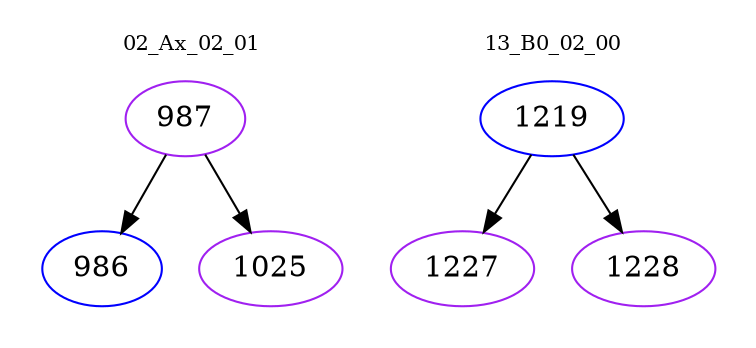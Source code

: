 digraph{
subgraph cluster_0 {
color = white
label = "02_Ax_02_01";
fontsize=10;
T0_987 [label="987", color="purple"]
T0_987 -> T0_986 [color="black"]
T0_986 [label="986", color="blue"]
T0_987 -> T0_1025 [color="black"]
T0_1025 [label="1025", color="purple"]
}
subgraph cluster_1 {
color = white
label = "13_B0_02_00";
fontsize=10;
T1_1219 [label="1219", color="blue"]
T1_1219 -> T1_1227 [color="black"]
T1_1227 [label="1227", color="purple"]
T1_1219 -> T1_1228 [color="black"]
T1_1228 [label="1228", color="purple"]
}
}
